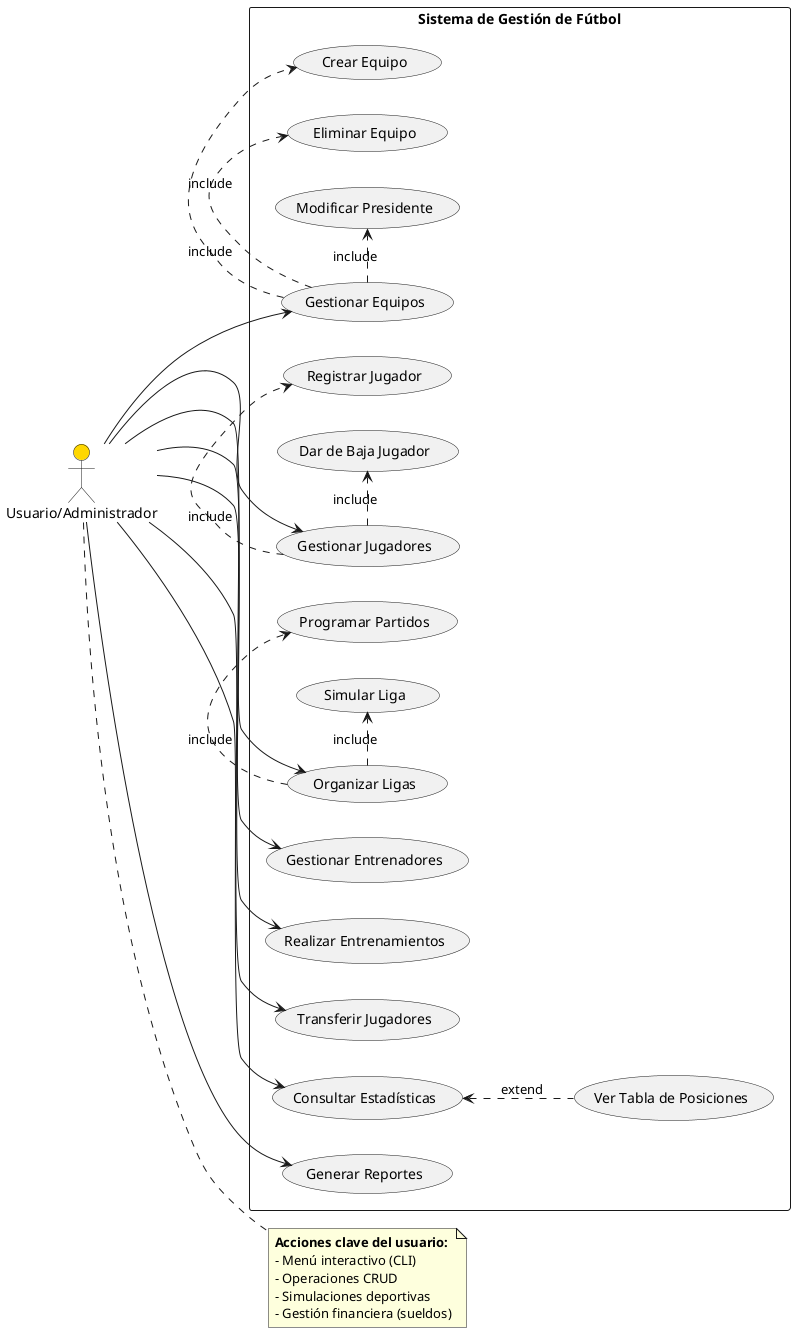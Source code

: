 @startuml
left to right direction
actor "Usuario/Administrador" as admin #FFD700

rectangle "Sistema de Gestión de Fútbol" {
  admin --> (Gestionar Equipos)
  admin --> (Gestionar Jugadores)
  admin --> (Gestionar Entrenadores)
  admin --> (Organizar Ligas)
  admin --> (Realizar Entrenamientos)
  admin --> (Transferir Jugadores)
  admin --> (Consultar Estadísticas)
  admin --> (Generar Reportes)

  (Gestionar Equipos) .> (Crear Equipo) : include
  (Gestionar Equipos) .> (Eliminar Equipo) : include
  (Gestionar Equipos) .> (Modificar Presidente) : include

  (Gestionar Jugadores) .> (Registrar Jugador) : include
  (Gestionar Jugadores) .> (Dar de Baja Jugador) : include

  (Organizar Ligas) .> (Programar Partidos) : include
  (Organizar Ligas) .> (Simular Liga) : include

  (Consultar Estadísticas) <.. (Ver Tabla de Posiciones) : extend
}

note right of admin
  **Acciones clave del usuario:**
  - Menú interactivo (CLI)
  - Operaciones CRUD
  - Simulaciones deportivas
  - Gestión financiera (sueldos)
end note

@enduml